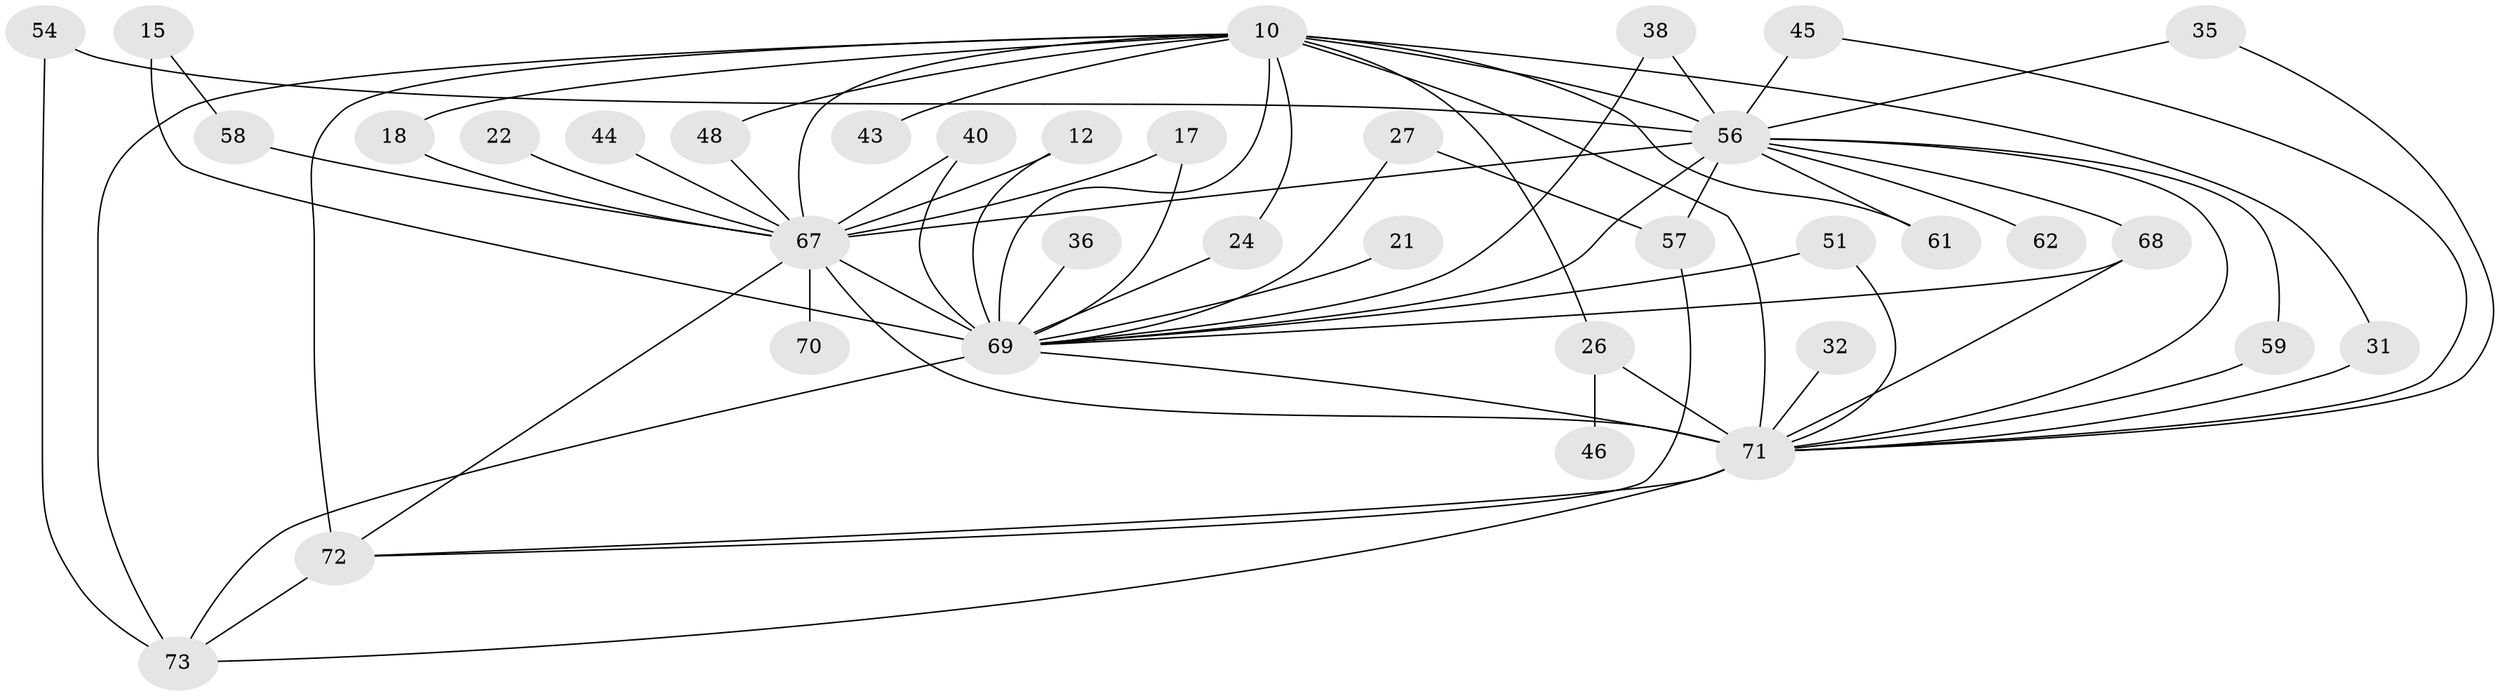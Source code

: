 // original degree distribution, {13: 0.0136986301369863, 16: 0.0547945205479452, 17: 0.0136986301369863, 19: 0.0273972602739726, 21: 0.0136986301369863, 25: 0.0136986301369863, 4: 0.0273972602739726, 2: 0.5753424657534246, 3: 0.1780821917808219, 5: 0.0684931506849315, 8: 0.0136986301369863}
// Generated by graph-tools (version 1.1) at 2025/47/03/04/25 21:47:45]
// undirected, 36 vertices, 66 edges
graph export_dot {
graph [start="1"]
  node [color=gray90,style=filled];
  10 [super="+9+1"];
  12;
  15;
  17;
  18;
  21;
  22;
  24;
  26 [super="+20"];
  27;
  31;
  32 [super="+30"];
  35;
  36;
  38;
  40;
  43;
  44;
  45;
  46;
  48;
  51;
  54;
  56 [super="+33+6"];
  57 [super="+14"];
  58;
  59;
  61;
  62;
  67 [super="+64+60"];
  68 [super="+65"];
  69 [super="+39+63+7"];
  70;
  71 [super="+37+8+41"];
  72 [super="+66"];
  73 [super="+49"];
  10 -- 43 [weight=2];
  10 -- 48;
  10 -- 56 [weight=7];
  10 -- 61;
  10 -- 73 [weight=3];
  10 -- 24;
  10 -- 31;
  10 -- 18;
  10 -- 26;
  10 -- 71 [weight=4];
  10 -- 69 [weight=7];
  10 -- 67 [weight=8];
  10 -- 72 [weight=2];
  12 -- 69;
  12 -- 67;
  15 -- 58;
  15 -- 69 [weight=2];
  17 -- 69;
  17 -- 67;
  18 -- 67;
  21 -- 69 [weight=3];
  22 -- 67;
  24 -- 69;
  26 -- 46;
  26 -- 71 [weight=2];
  27 -- 57;
  27 -- 69;
  31 -- 71;
  32 -- 71 [weight=2];
  35 -- 56;
  35 -- 71;
  36 -- 69 [weight=2];
  38 -- 56;
  38 -- 69;
  40 -- 69;
  40 -- 67;
  44 -- 67 [weight=2];
  45 -- 56;
  45 -- 71;
  48 -- 67;
  51 -- 71;
  51 -- 69;
  54 -- 56;
  54 -- 73;
  56 -- 68;
  56 -- 57 [weight=3];
  56 -- 59;
  56 -- 61;
  56 -- 62;
  56 -- 71 [weight=2];
  56 -- 69 [weight=6];
  56 -- 67 [weight=4];
  57 -- 72;
  58 -- 67;
  59 -- 71;
  67 -- 71 [weight=7];
  67 -- 69 [weight=8];
  67 -- 70;
  67 -- 72;
  68 -- 71 [weight=3];
  68 -- 69 [weight=2];
  69 -- 71 [weight=2];
  69 -- 73 [weight=2];
  71 -- 73;
  71 -- 72;
  72 -- 73;
}
